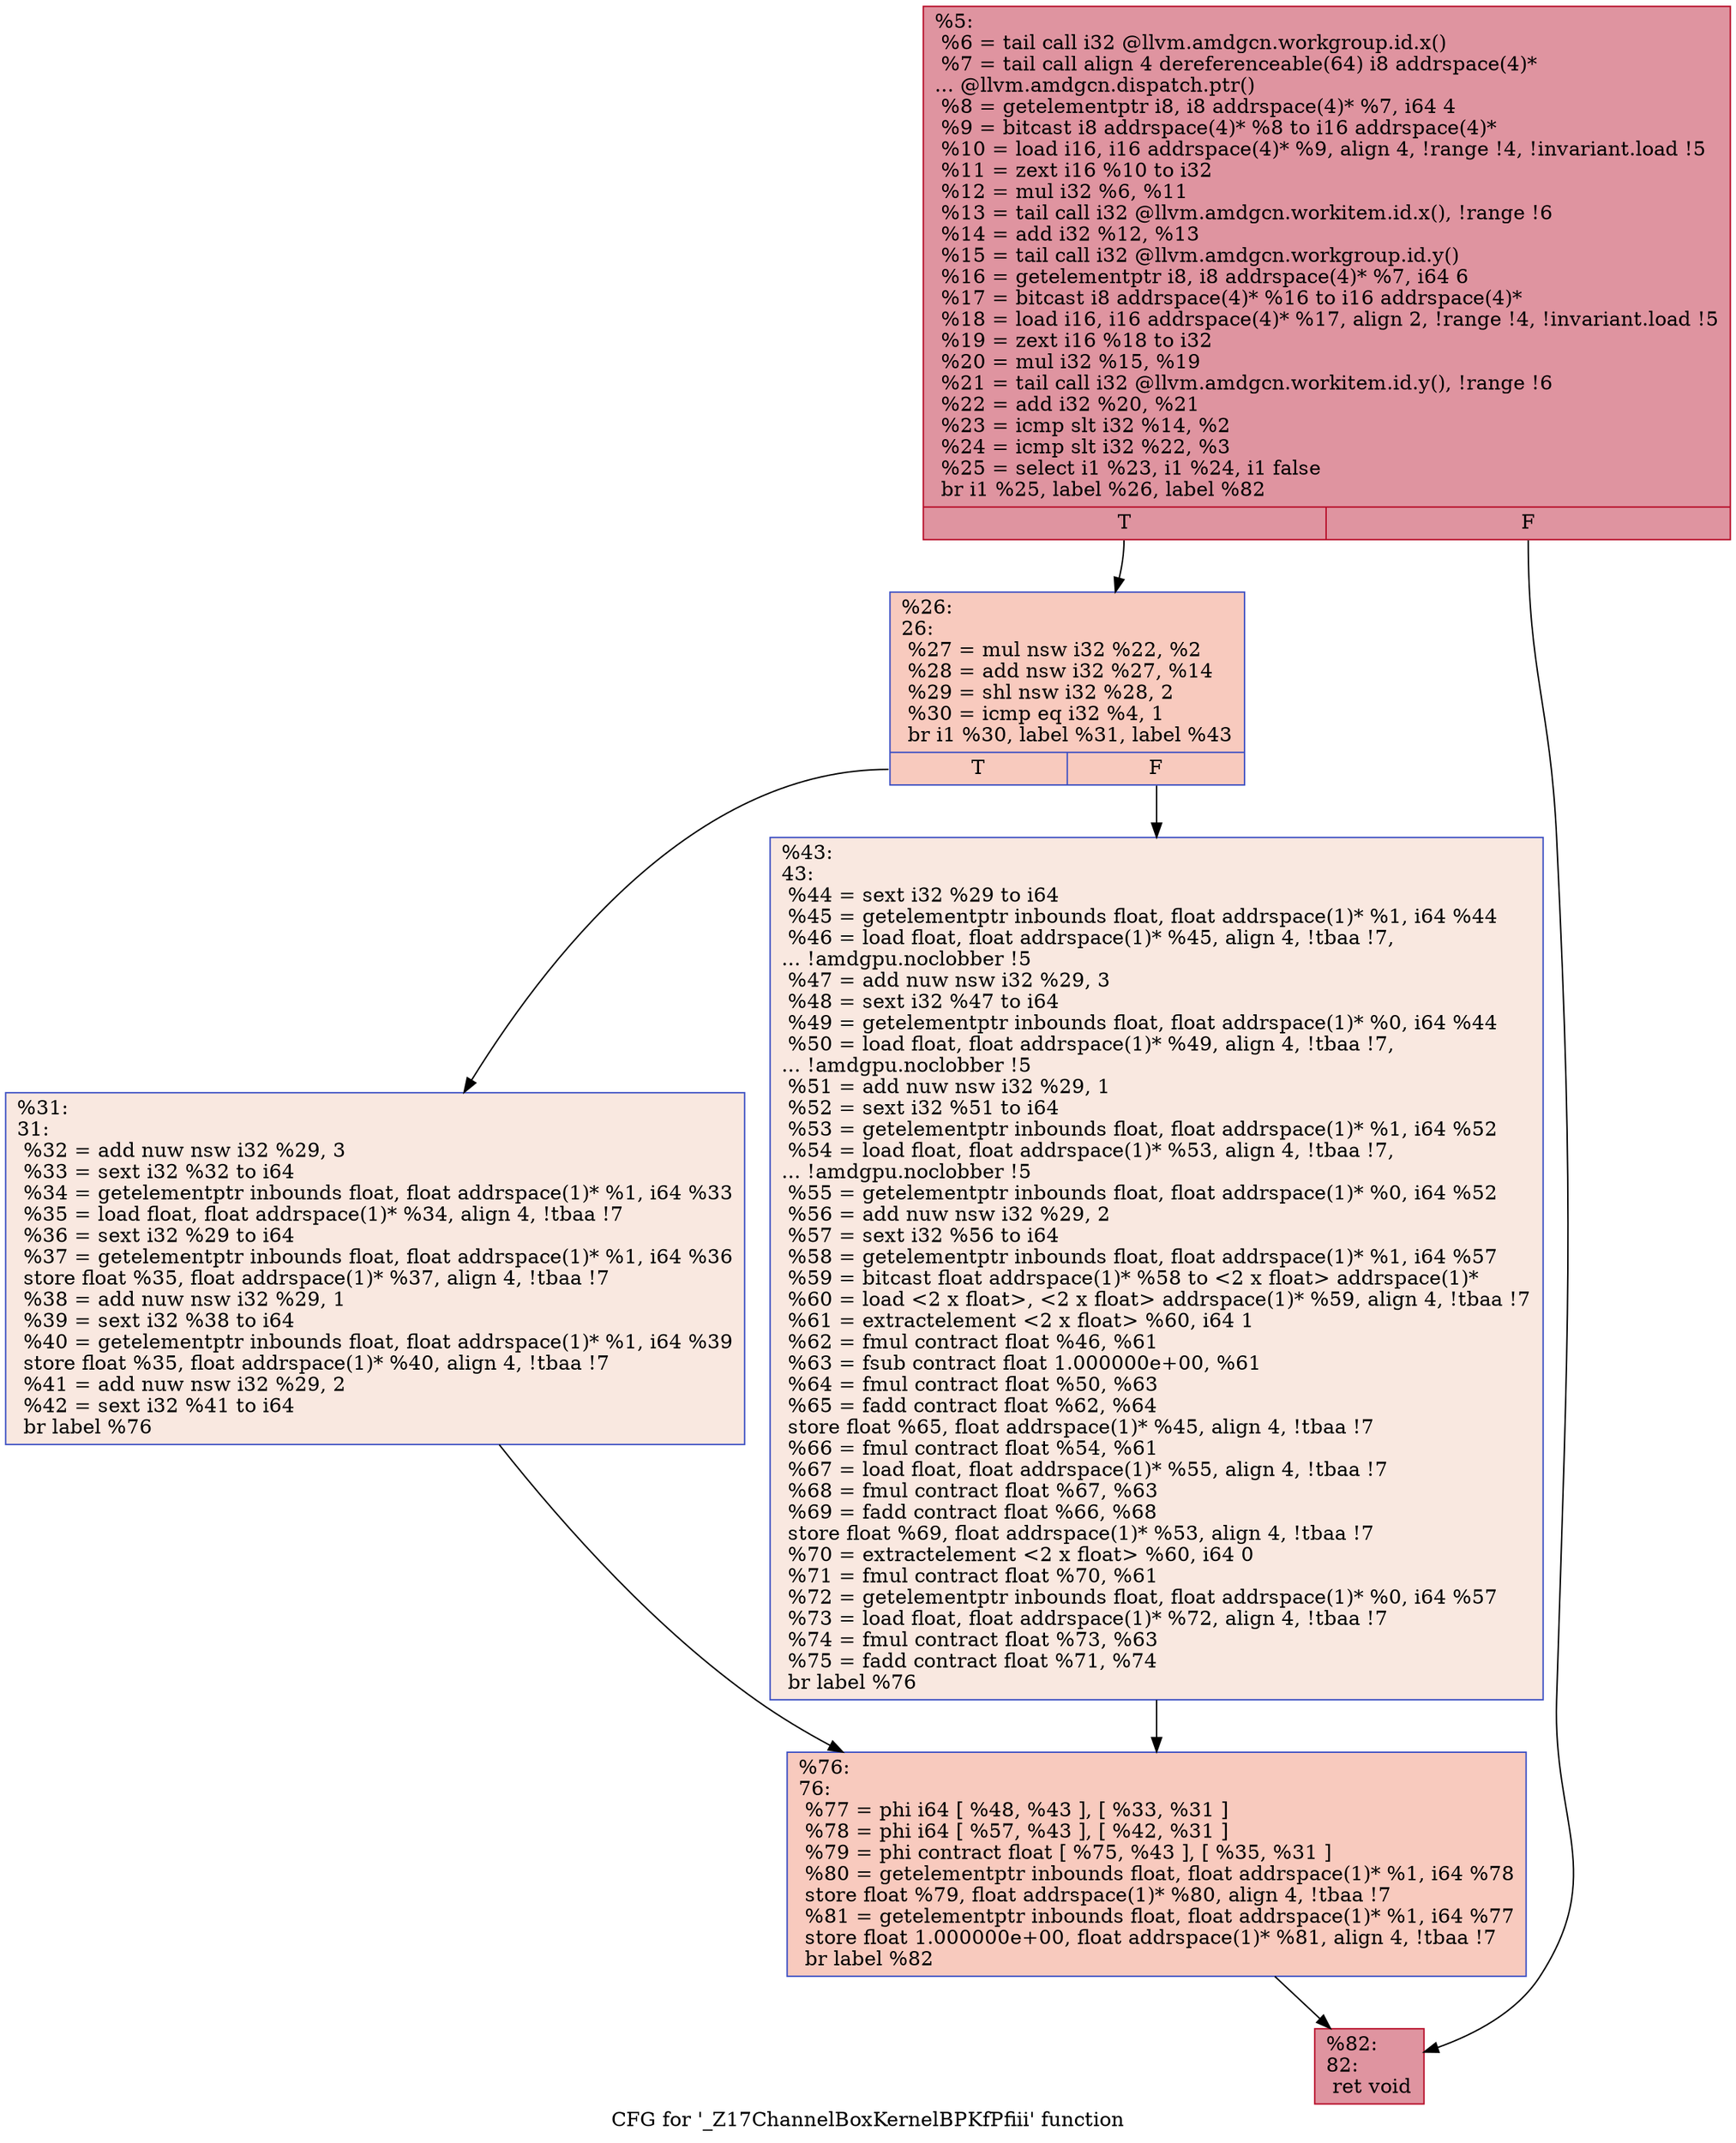 digraph "CFG for '_Z17ChannelBoxKernelBPKfPfiii' function" {
	label="CFG for '_Z17ChannelBoxKernelBPKfPfiii' function";

	Node0x573ae70 [shape=record,color="#b70d28ff", style=filled, fillcolor="#b70d2870",label="{%5:\l  %6 = tail call i32 @llvm.amdgcn.workgroup.id.x()\l  %7 = tail call align 4 dereferenceable(64) i8 addrspace(4)*\l... @llvm.amdgcn.dispatch.ptr()\l  %8 = getelementptr i8, i8 addrspace(4)* %7, i64 4\l  %9 = bitcast i8 addrspace(4)* %8 to i16 addrspace(4)*\l  %10 = load i16, i16 addrspace(4)* %9, align 4, !range !4, !invariant.load !5\l  %11 = zext i16 %10 to i32\l  %12 = mul i32 %6, %11\l  %13 = tail call i32 @llvm.amdgcn.workitem.id.x(), !range !6\l  %14 = add i32 %12, %13\l  %15 = tail call i32 @llvm.amdgcn.workgroup.id.y()\l  %16 = getelementptr i8, i8 addrspace(4)* %7, i64 6\l  %17 = bitcast i8 addrspace(4)* %16 to i16 addrspace(4)*\l  %18 = load i16, i16 addrspace(4)* %17, align 2, !range !4, !invariant.load !5\l  %19 = zext i16 %18 to i32\l  %20 = mul i32 %15, %19\l  %21 = tail call i32 @llvm.amdgcn.workitem.id.y(), !range !6\l  %22 = add i32 %20, %21\l  %23 = icmp slt i32 %14, %2\l  %24 = icmp slt i32 %22, %3\l  %25 = select i1 %23, i1 %24, i1 false\l  br i1 %25, label %26, label %82\l|{<s0>T|<s1>F}}"];
	Node0x573ae70:s0 -> Node0x573e8e0;
	Node0x573ae70:s1 -> Node0x573e970;
	Node0x573e8e0 [shape=record,color="#3d50c3ff", style=filled, fillcolor="#ef886b70",label="{%26:\l26:                                               \l  %27 = mul nsw i32 %22, %2\l  %28 = add nsw i32 %27, %14\l  %29 = shl nsw i32 %28, 2\l  %30 = icmp eq i32 %4, 1\l  br i1 %30, label %31, label %43\l|{<s0>T|<s1>F}}"];
	Node0x573e8e0:s0 -> Node0x573ed50;
	Node0x573e8e0:s1 -> Node0x573eda0;
	Node0x573ed50 [shape=record,color="#3d50c3ff", style=filled, fillcolor="#f1ccb870",label="{%31:\l31:                                               \l  %32 = add nuw nsw i32 %29, 3\l  %33 = sext i32 %32 to i64\l  %34 = getelementptr inbounds float, float addrspace(1)* %1, i64 %33\l  %35 = load float, float addrspace(1)* %34, align 4, !tbaa !7\l  %36 = sext i32 %29 to i64\l  %37 = getelementptr inbounds float, float addrspace(1)* %1, i64 %36\l  store float %35, float addrspace(1)* %37, align 4, !tbaa !7\l  %38 = add nuw nsw i32 %29, 1\l  %39 = sext i32 %38 to i64\l  %40 = getelementptr inbounds float, float addrspace(1)* %1, i64 %39\l  store float %35, float addrspace(1)* %40, align 4, !tbaa !7\l  %41 = add nuw nsw i32 %29, 2\l  %42 = sext i32 %41 to i64\l  br label %76\l}"];
	Node0x573ed50 -> Node0x573fe30;
	Node0x573eda0 [shape=record,color="#3d50c3ff", style=filled, fillcolor="#f1ccb870",label="{%43:\l43:                                               \l  %44 = sext i32 %29 to i64\l  %45 = getelementptr inbounds float, float addrspace(1)* %1, i64 %44\l  %46 = load float, float addrspace(1)* %45, align 4, !tbaa !7,\l... !amdgpu.noclobber !5\l  %47 = add nuw nsw i32 %29, 3\l  %48 = sext i32 %47 to i64\l  %49 = getelementptr inbounds float, float addrspace(1)* %0, i64 %44\l  %50 = load float, float addrspace(1)* %49, align 4, !tbaa !7,\l... !amdgpu.noclobber !5\l  %51 = add nuw nsw i32 %29, 1\l  %52 = sext i32 %51 to i64\l  %53 = getelementptr inbounds float, float addrspace(1)* %1, i64 %52\l  %54 = load float, float addrspace(1)* %53, align 4, !tbaa !7,\l... !amdgpu.noclobber !5\l  %55 = getelementptr inbounds float, float addrspace(1)* %0, i64 %52\l  %56 = add nuw nsw i32 %29, 2\l  %57 = sext i32 %56 to i64\l  %58 = getelementptr inbounds float, float addrspace(1)* %1, i64 %57\l  %59 = bitcast float addrspace(1)* %58 to \<2 x float\> addrspace(1)*\l  %60 = load \<2 x float\>, \<2 x float\> addrspace(1)* %59, align 4, !tbaa !7\l  %61 = extractelement \<2 x float\> %60, i64 1\l  %62 = fmul contract float %46, %61\l  %63 = fsub contract float 1.000000e+00, %61\l  %64 = fmul contract float %50, %63\l  %65 = fadd contract float %62, %64\l  store float %65, float addrspace(1)* %45, align 4, !tbaa !7\l  %66 = fmul contract float %54, %61\l  %67 = load float, float addrspace(1)* %55, align 4, !tbaa !7\l  %68 = fmul contract float %67, %63\l  %69 = fadd contract float %66, %68\l  store float %69, float addrspace(1)* %53, align 4, !tbaa !7\l  %70 = extractelement \<2 x float\> %60, i64 0\l  %71 = fmul contract float %70, %61\l  %72 = getelementptr inbounds float, float addrspace(1)* %0, i64 %57\l  %73 = load float, float addrspace(1)* %72, align 4, !tbaa !7\l  %74 = fmul contract float %73, %63\l  %75 = fadd contract float %71, %74\l  br label %76\l}"];
	Node0x573eda0 -> Node0x573fe30;
	Node0x573fe30 [shape=record,color="#3d50c3ff", style=filled, fillcolor="#ef886b70",label="{%76:\l76:                                               \l  %77 = phi i64 [ %48, %43 ], [ %33, %31 ]\l  %78 = phi i64 [ %57, %43 ], [ %42, %31 ]\l  %79 = phi contract float [ %75, %43 ], [ %35, %31 ]\l  %80 = getelementptr inbounds float, float addrspace(1)* %1, i64 %78\l  store float %79, float addrspace(1)* %80, align 4, !tbaa !7\l  %81 = getelementptr inbounds float, float addrspace(1)* %1, i64 %77\l  store float 1.000000e+00, float addrspace(1)* %81, align 4, !tbaa !7\l  br label %82\l}"];
	Node0x573fe30 -> Node0x573e970;
	Node0x573e970 [shape=record,color="#b70d28ff", style=filled, fillcolor="#b70d2870",label="{%82:\l82:                                               \l  ret void\l}"];
}
